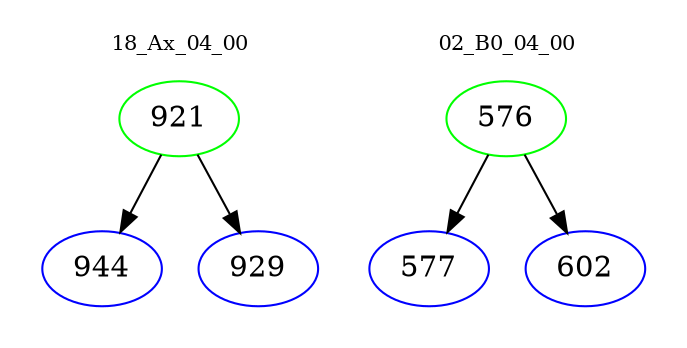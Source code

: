 digraph{
subgraph cluster_0 {
color = white
label = "18_Ax_04_00";
fontsize=10;
T0_921 [label="921", color="green"]
T0_921 -> T0_944 [color="black"]
T0_944 [label="944", color="blue"]
T0_921 -> T0_929 [color="black"]
T0_929 [label="929", color="blue"]
}
subgraph cluster_1 {
color = white
label = "02_B0_04_00";
fontsize=10;
T1_576 [label="576", color="green"]
T1_576 -> T1_577 [color="black"]
T1_577 [label="577", color="blue"]
T1_576 -> T1_602 [color="black"]
T1_602 [label="602", color="blue"]
}
}
